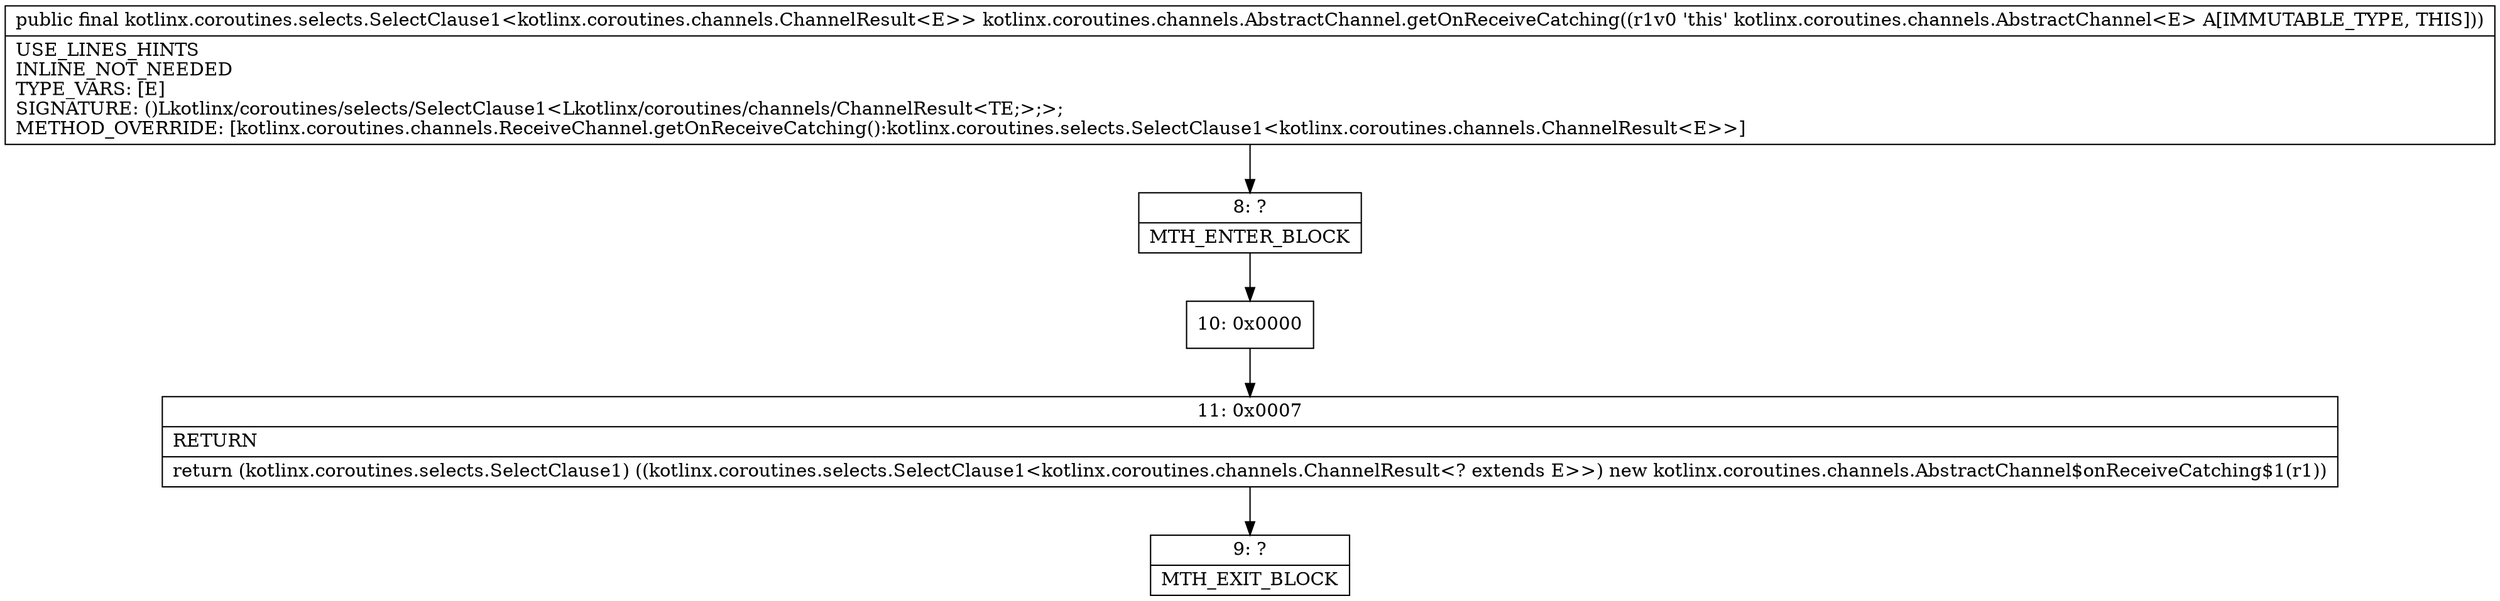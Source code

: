 digraph "CFG forkotlinx.coroutines.channels.AbstractChannel.getOnReceiveCatching()Lkotlinx\/coroutines\/selects\/SelectClause1;" {
Node_8 [shape=record,label="{8\:\ ?|MTH_ENTER_BLOCK\l}"];
Node_10 [shape=record,label="{10\:\ 0x0000}"];
Node_11 [shape=record,label="{11\:\ 0x0007|RETURN\l|return (kotlinx.coroutines.selects.SelectClause1) ((kotlinx.coroutines.selects.SelectClause1\<kotlinx.coroutines.channels.ChannelResult\<? extends E\>\>) new kotlinx.coroutines.channels.AbstractChannel$onReceiveCatching$1(r1))\l}"];
Node_9 [shape=record,label="{9\:\ ?|MTH_EXIT_BLOCK\l}"];
MethodNode[shape=record,label="{public final kotlinx.coroutines.selects.SelectClause1\<kotlinx.coroutines.channels.ChannelResult\<E\>\> kotlinx.coroutines.channels.AbstractChannel.getOnReceiveCatching((r1v0 'this' kotlinx.coroutines.channels.AbstractChannel\<E\> A[IMMUTABLE_TYPE, THIS]))  | USE_LINES_HINTS\lINLINE_NOT_NEEDED\lTYPE_VARS: [E]\lSIGNATURE: ()Lkotlinx\/coroutines\/selects\/SelectClause1\<Lkotlinx\/coroutines\/channels\/ChannelResult\<TE;\>;\>;\lMETHOD_OVERRIDE: [kotlinx.coroutines.channels.ReceiveChannel.getOnReceiveCatching():kotlinx.coroutines.selects.SelectClause1\<kotlinx.coroutines.channels.ChannelResult\<E\>\>]\l}"];
MethodNode -> Node_8;Node_8 -> Node_10;
Node_10 -> Node_11;
Node_11 -> Node_9;
}

